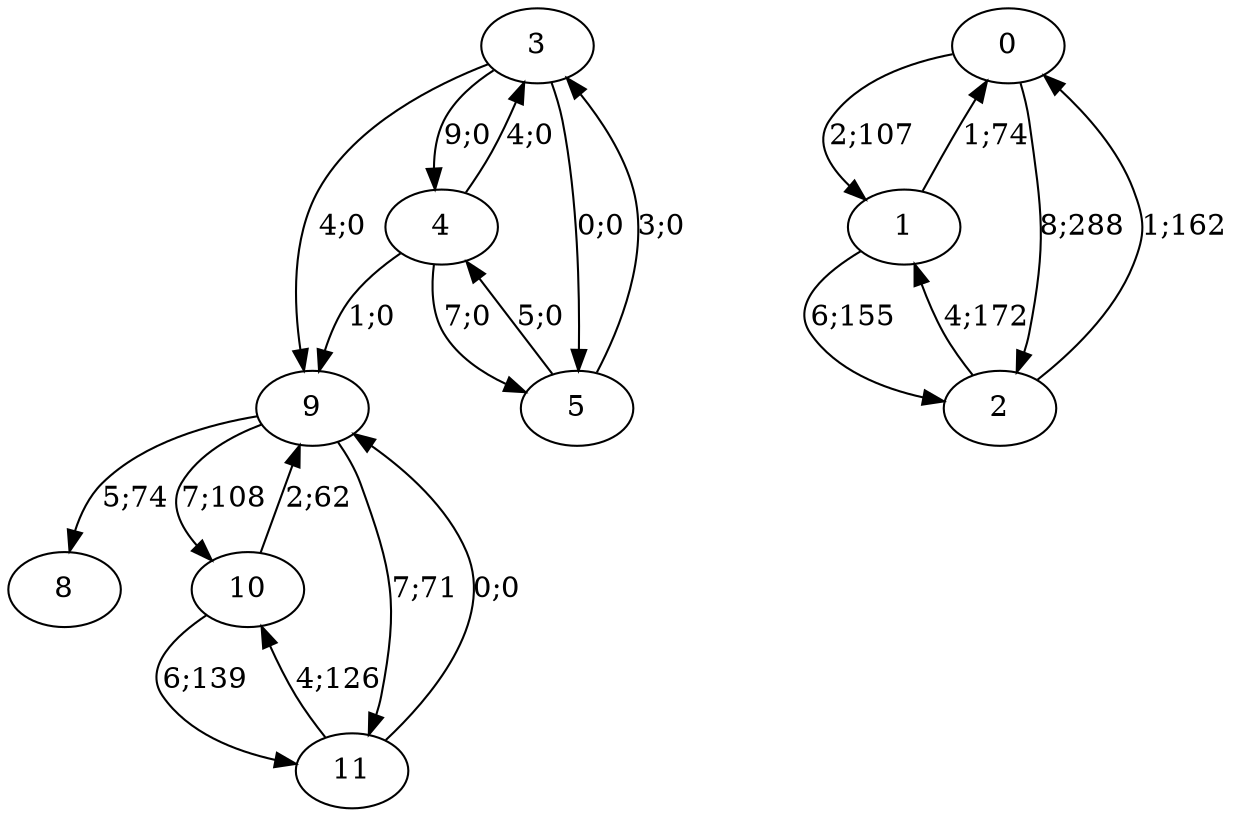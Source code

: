 digraph graph2470 {




















9 -> 8 [color=black,label="5;74"]
9 -> 10 [color=black,label="7;108"]
9 -> 11 [color=black,label="7;71"]


10 -> 9 [color=black,label="2;62"]
10 -> 11 [color=black,label="6;139"]


11 -> 9 [color=black,label="0;0"]
11 -> 10 [color=black,label="4;126"]








3 -> 9 [color=black,label="4;0"]
3 -> 4 [color=black,label="9;0"]
3 -> 5 [color=black,label="0;0"]


4 -> 9 [color=black,label="1;0"]
4 -> 3 [color=black,label="4;0"]
4 -> 5 [color=black,label="7;0"]


5 -> 3 [color=black,label="3;0"]
5 -> 4 [color=black,label="5;0"]














0 -> 1 [color=black,label="2;107"]
0 -> 2 [color=black,label="8;288"]


1 -> 0 [color=black,label="1;74"]
1 -> 2 [color=black,label="6;155"]


2 -> 0 [color=black,label="1;162"]
2 -> 1 [color=black,label="4;172"]



















}